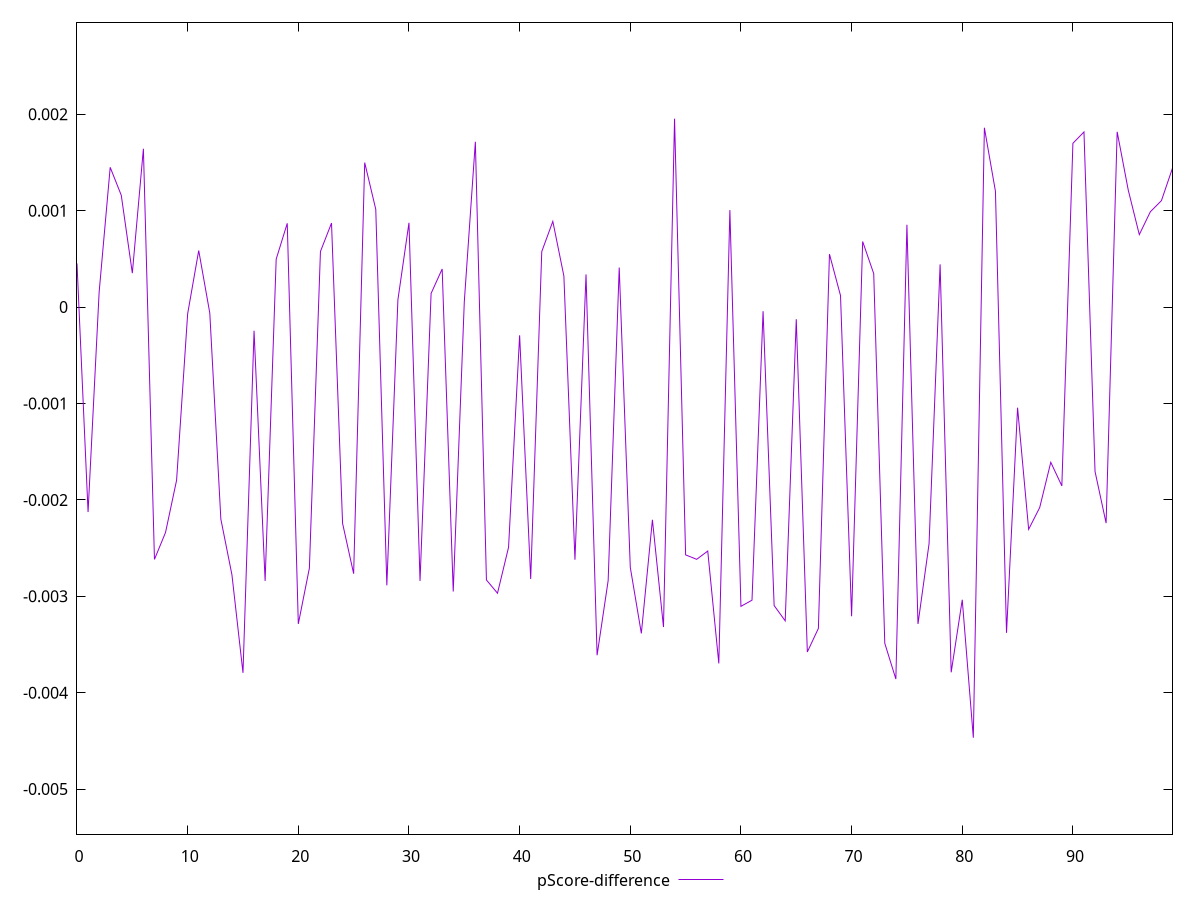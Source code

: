 reset

$pScoreDifference <<EOF
0 0.00045256054557851755
1 -0.0021263168904531726
2 0.00015405627510234332
3 0.0014501547823210226
4 0.001160234830831719
5 0.0003525328226182678
6 0.0016430863170765475
7 -0.002617307662084456
8 -0.0023382168150967164
9 -0.00179644040796334
10 -0.00006853519193295021
11 0.0005869257972693775
12 -0.0000616487153132228
13 -0.002200015612364159
14 -0.0027764983105866836
15 -0.003794340773192739
16 -0.00024554500162576876
17 -0.002840447429218629
18 0.0004973549527366172
19 0.0008690212773512229
20 -0.003286734727059981
21 -0.0027079343523177535
22 0.000576928379656283
23 0.0008717265744779823
24 -0.0022434863295388574
25 -0.0027655608223329242
26 0.0014989694046343427
27 0.001014243872890952
28 -0.0028865233169113047
29 0.0000758426787889066
30 0.0008748480438947048
31 -0.0028408681860023766
32 0.00014196042748326754
33 0.00039567343721158554
34 -0.0029504926410613974
35 0.00005539986277180997
36 0.0017155363627663345
37 -0.0028307701635142957
38 -0.0029683809009317663
39 -0.002491604916946777
40 -0.00029252662628820314
41 -0.0028206724338862843
42 0.0005760952480402537
43 0.0008894145148609089
44 0.00032189336538934743
45 -0.00262067157152146
46 0.00033898510829200035
47 -0.0036117035941879427
48 -0.002837922899192269
49 0.0004102607954475923
50 -0.0026995225276996715
51 -0.0033849101639340518
52 -0.002206525371772128
53 -0.0033189652585343676
54 0.001954778375002797
55 -0.002570636781080049
56 -0.0026166769326920747
57 -0.002530908407749388
58 -0.0036966834621819933
59 0.0010063394008335003
60 -0.0031045721947557947
61 -0.0030403641133708303
62 -0.00004245079589793033
63 -0.0030963613227136255
64 -0.003254928419380354
65 -0.00012592796620036761
66 -0.0035779703871525737
67 -0.003333080216284312
68 0.0005496422409605461
69 0.00011901883204068486
70 -0.003207329678525106
71 0.000680428841108971
72 0.0003471138025236131
73 -0.003487960753148389
74 -0.0038586870675492158
75 0.0008544539156311037
76 -0.0032871560220556484
77 -0.0024552478994624982
78 0.00044380931106280386
79 -0.003788645110295197
80 -0.0030361541599309705
81 -0.004467709144753584
82 0.0018605962528749354
83 0.001201400181613299
84 -0.0033792211365162306
85 -0.0010434452268164307
86 -0.002305656849627802
87 -0.002079082390065934
88 -0.0016100279682579322
89 -0.0018549641402331174
90 0.0016995530482515342
91 0.001817230237073253
92 -0.0017054232773219269
93 -0.002240966138723377
94 0.0018186827796661253
95 0.0012147050629607303
96 0.000752048226347557
97 0.0009894897683385695
98 0.0011047159054226041
99 0.0014416374514935049
EOF

set key outside below
set xrange [0:99]
set yrange [-0.005467709144753584:0.002954778375002797]
set trange [-0.005467709144753584:0.002954778375002797]
set terminal svg size 640, 500 enhanced background rgb 'white'
set output "reports/report_00033_2021-03-01T14-23-16.841Z/first-contentful-paint/samples/astro/pScore-difference/values.svg"

plot $pScoreDifference title "pScore-difference" with line

reset
